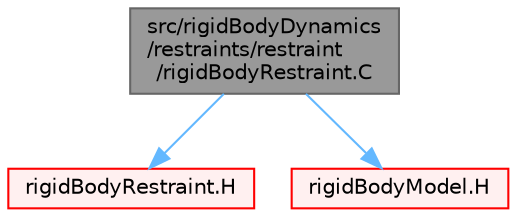 digraph "src/rigidBodyDynamics/restraints/restraint/rigidBodyRestraint.C"
{
 // LATEX_PDF_SIZE
  bgcolor="transparent";
  edge [fontname=Helvetica,fontsize=10,labelfontname=Helvetica,labelfontsize=10];
  node [fontname=Helvetica,fontsize=10,shape=box,height=0.2,width=0.4];
  Node1 [id="Node000001",label="src/rigidBodyDynamics\l/restraints/restraint\l/rigidBodyRestraint.C",height=0.2,width=0.4,color="gray40", fillcolor="grey60", style="filled", fontcolor="black",tooltip=" "];
  Node1 -> Node2 [id="edge1_Node000001_Node000002",color="steelblue1",style="solid",tooltip=" "];
  Node2 [id="Node000002",label="rigidBodyRestraint.H",height=0.2,width=0.4,color="red", fillcolor="#FFF0F0", style="filled",URL="$rigidBodyRestraint_8H.html",tooltip=" "];
  Node1 -> Node182 [id="edge2_Node000001_Node000182",color="steelblue1",style="solid",tooltip=" "];
  Node182 [id="Node000182",label="rigidBodyModel.H",height=0.2,width=0.4,color="red", fillcolor="#FFF0F0", style="filled",URL="$rigidBodyModel_8H.html",tooltip=" "];
}
